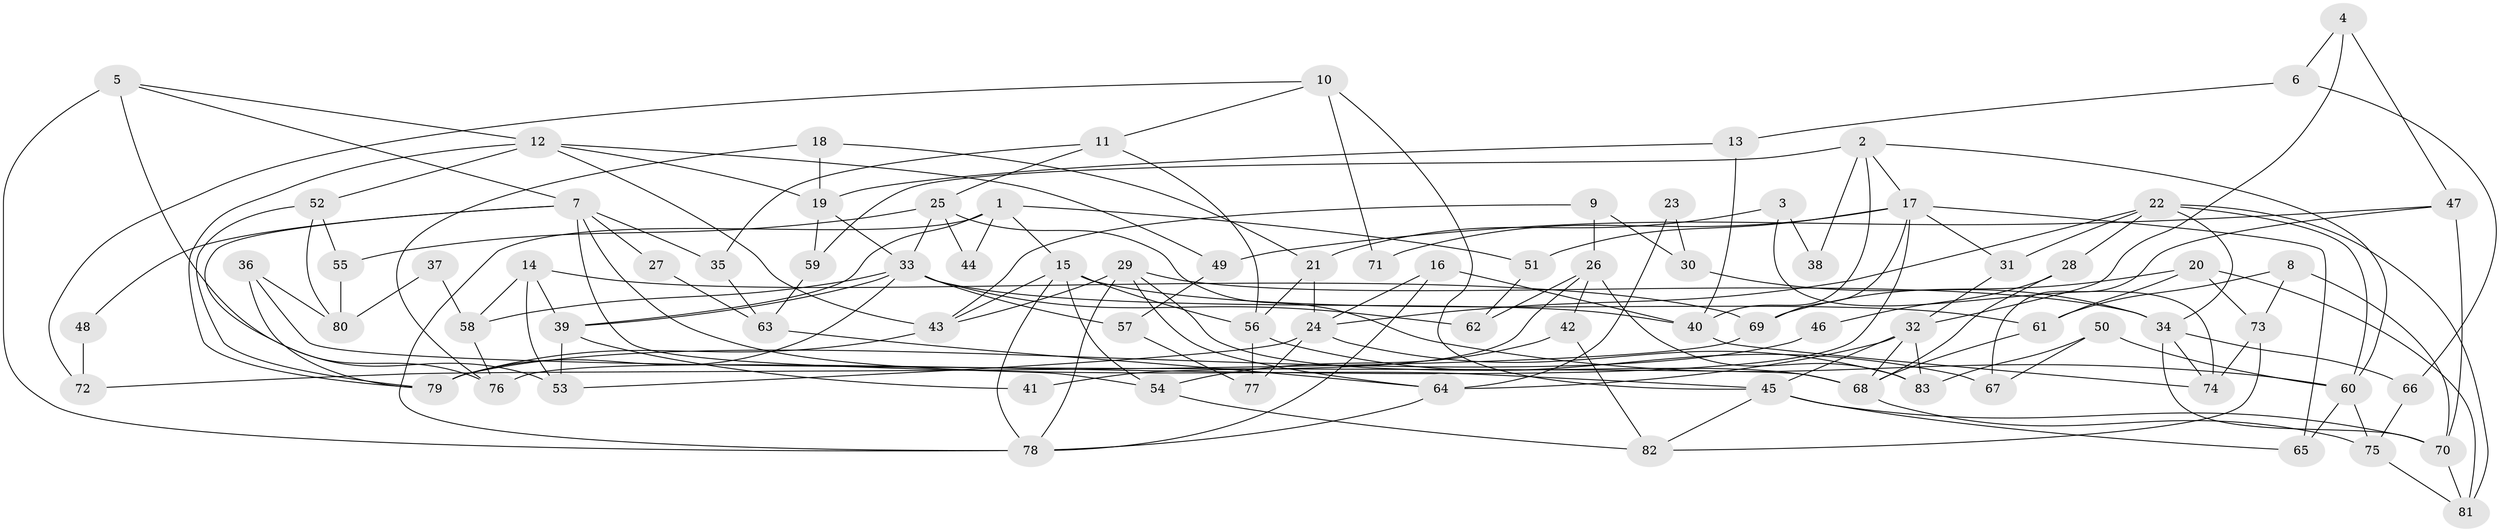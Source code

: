 // coarse degree distribution, {4: 0.20689655172413793, 3: 0.3103448275862069, 8: 0.034482758620689655, 2: 0.13793103448275862, 6: 0.10344827586206896, 5: 0.10344827586206896, 9: 0.05172413793103448, 7: 0.05172413793103448}
// Generated by graph-tools (version 1.1) at 2025/54/03/04/25 21:54:22]
// undirected, 83 vertices, 166 edges
graph export_dot {
graph [start="1"]
  node [color=gray90,style=filled];
  1;
  2;
  3;
  4;
  5;
  6;
  7;
  8;
  9;
  10;
  11;
  12;
  13;
  14;
  15;
  16;
  17;
  18;
  19;
  20;
  21;
  22;
  23;
  24;
  25;
  26;
  27;
  28;
  29;
  30;
  31;
  32;
  33;
  34;
  35;
  36;
  37;
  38;
  39;
  40;
  41;
  42;
  43;
  44;
  45;
  46;
  47;
  48;
  49;
  50;
  51;
  52;
  53;
  54;
  55;
  56;
  57;
  58;
  59;
  60;
  61;
  62;
  63;
  64;
  65;
  66;
  67;
  68;
  69;
  70;
  71;
  72;
  73;
  74;
  75;
  76;
  77;
  78;
  79;
  80;
  81;
  82;
  83;
  1 -- 78;
  1 -- 15;
  1 -- 39;
  1 -- 44;
  1 -- 51;
  2 -- 60;
  2 -- 40;
  2 -- 17;
  2 -- 38;
  2 -- 59;
  3 -- 21;
  3 -- 74;
  3 -- 38;
  4 -- 6;
  4 -- 47;
  4 -- 32;
  5 -- 7;
  5 -- 78;
  5 -- 12;
  5 -- 53;
  6 -- 13;
  6 -- 66;
  7 -- 45;
  7 -- 54;
  7 -- 27;
  7 -- 35;
  7 -- 48;
  7 -- 76;
  8 -- 70;
  8 -- 73;
  8 -- 61;
  9 -- 26;
  9 -- 43;
  9 -- 30;
  10 -- 45;
  10 -- 11;
  10 -- 71;
  10 -- 72;
  11 -- 56;
  11 -- 35;
  11 -- 25;
  12 -- 79;
  12 -- 19;
  12 -- 43;
  12 -- 49;
  12 -- 52;
  13 -- 19;
  13 -- 40;
  14 -- 53;
  14 -- 58;
  14 -- 39;
  14 -- 69;
  15 -- 61;
  15 -- 43;
  15 -- 54;
  15 -- 56;
  15 -- 78;
  16 -- 24;
  16 -- 78;
  16 -- 40;
  17 -- 31;
  17 -- 51;
  17 -- 65;
  17 -- 69;
  17 -- 71;
  17 -- 76;
  18 -- 19;
  18 -- 76;
  18 -- 21;
  19 -- 33;
  19 -- 59;
  20 -- 81;
  20 -- 69;
  20 -- 61;
  20 -- 73;
  21 -- 56;
  21 -- 24;
  22 -- 81;
  22 -- 24;
  22 -- 28;
  22 -- 31;
  22 -- 34;
  22 -- 60;
  23 -- 64;
  23 -- 30;
  24 -- 53;
  24 -- 77;
  24 -- 83;
  25 -- 60;
  25 -- 33;
  25 -- 44;
  25 -- 55;
  26 -- 83;
  26 -- 62;
  26 -- 41;
  26 -- 42;
  27 -- 63;
  28 -- 68;
  28 -- 46;
  29 -- 43;
  29 -- 78;
  29 -- 34;
  29 -- 64;
  29 -- 68;
  30 -- 34;
  31 -- 32;
  32 -- 68;
  32 -- 45;
  32 -- 64;
  32 -- 83;
  33 -- 39;
  33 -- 40;
  33 -- 57;
  33 -- 58;
  33 -- 62;
  33 -- 79;
  34 -- 66;
  34 -- 70;
  34 -- 74;
  35 -- 63;
  36 -- 68;
  36 -- 80;
  36 -- 79;
  37 -- 58;
  37 -- 80;
  39 -- 41;
  39 -- 53;
  40 -- 74;
  42 -- 54;
  42 -- 82;
  43 -- 79;
  45 -- 82;
  45 -- 65;
  45 -- 70;
  46 -- 79;
  47 -- 67;
  47 -- 70;
  47 -- 49;
  48 -- 72;
  49 -- 57;
  50 -- 60;
  50 -- 83;
  50 -- 67;
  51 -- 62;
  52 -- 79;
  52 -- 55;
  52 -- 80;
  54 -- 82;
  55 -- 80;
  56 -- 77;
  56 -- 67;
  57 -- 77;
  58 -- 76;
  59 -- 63;
  60 -- 65;
  60 -- 75;
  61 -- 68;
  63 -- 64;
  64 -- 78;
  66 -- 75;
  68 -- 75;
  69 -- 72;
  70 -- 81;
  73 -- 74;
  73 -- 82;
  75 -- 81;
}
